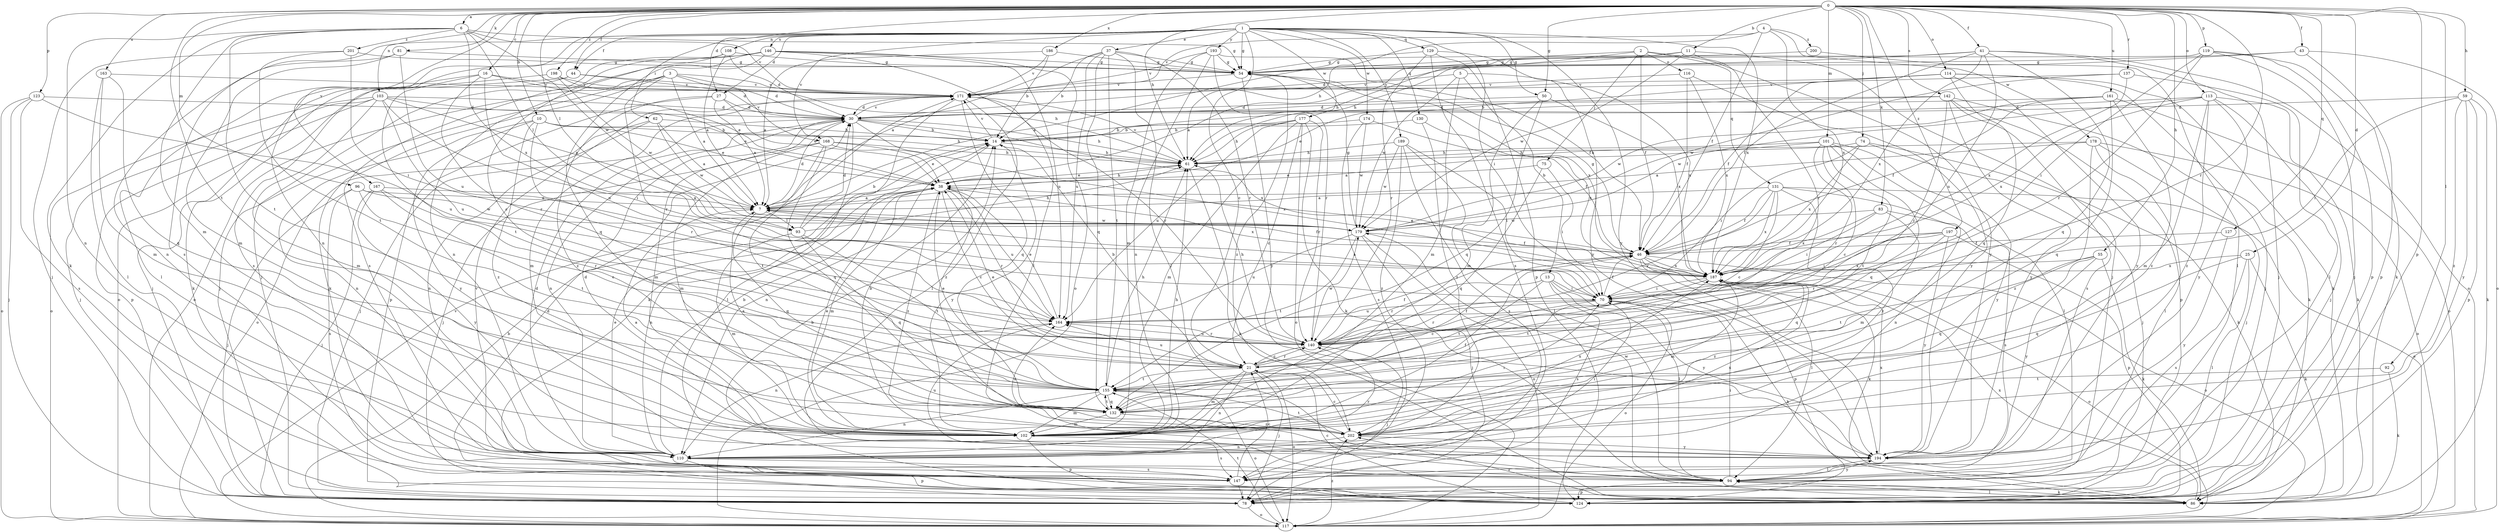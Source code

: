 strict digraph  {
0;
1;
2;
3;
4;
5;
6;
7;
10;
11;
13;
14;
16;
21;
25;
27;
30;
37;
38;
41;
43;
44;
46;
50;
54;
55;
59;
61;
62;
70;
74;
75;
78;
81;
83;
86;
92;
93;
94;
96;
101;
102;
103;
108;
110;
113;
114;
116;
117;
119;
123;
124;
127;
129;
130;
131;
132;
137;
140;
142;
146;
147;
155;
161;
163;
164;
167;
168;
171;
174;
177;
178;
179;
186;
187;
189;
193;
194;
197;
198;
200;
201;
202;
0 -> 6  [label=a];
0 -> 10  [label=b];
0 -> 11  [label=b];
0 -> 16  [label=c];
0 -> 25  [label=d];
0 -> 27  [label=d];
0 -> 41  [label=f];
0 -> 43  [label=f];
0 -> 44  [label=f];
0 -> 50  [label=g];
0 -> 55  [label=h];
0 -> 59  [label=h];
0 -> 61  [label=h];
0 -> 74  [label=j];
0 -> 81  [label=k];
0 -> 83  [label=k];
0 -> 92  [label=l];
0 -> 93  [label=l];
0 -> 96  [label=m];
0 -> 101  [label=m];
0 -> 103  [label=n];
0 -> 113  [label=o];
0 -> 114  [label=o];
0 -> 119  [label=p];
0 -> 123  [label=p];
0 -> 124  [label=p];
0 -> 127  [label=q];
0 -> 137  [label=r];
0 -> 140  [label=r];
0 -> 142  [label=s];
0 -> 155  [label=t];
0 -> 161  [label=u];
0 -> 163  [label=u];
0 -> 167  [label=v];
0 -> 186  [label=x];
0 -> 197  [label=z];
0 -> 198  [label=z];
1 -> 21  [label=c];
1 -> 27  [label=d];
1 -> 37  [label=e];
1 -> 44  [label=f];
1 -> 50  [label=g];
1 -> 54  [label=g];
1 -> 62  [label=i];
1 -> 70  [label=i];
1 -> 108  [label=n];
1 -> 110  [label=n];
1 -> 129  [label=q];
1 -> 130  [label=q];
1 -> 146  [label=s];
1 -> 147  [label=s];
1 -> 168  [label=v];
1 -> 174  [label=w];
1 -> 177  [label=w];
1 -> 187  [label=x];
1 -> 189  [label=y];
1 -> 193  [label=y];
1 -> 194  [label=y];
2 -> 7  [label=a];
2 -> 46  [label=f];
2 -> 61  [label=h];
2 -> 75  [label=j];
2 -> 116  [label=o];
2 -> 131  [label=q];
2 -> 194  [label=y];
3 -> 7  [label=a];
3 -> 30  [label=d];
3 -> 78  [label=j];
3 -> 86  [label=k];
3 -> 117  [label=o];
3 -> 140  [label=r];
3 -> 168  [label=v];
3 -> 171  [label=v];
4 -> 46  [label=f];
4 -> 61  [label=h];
4 -> 171  [label=v];
4 -> 178  [label=w];
4 -> 187  [label=x];
4 -> 200  [label=z];
5 -> 13  [label=b];
5 -> 102  [label=m];
5 -> 171  [label=v];
5 -> 179  [label=w];
5 -> 187  [label=x];
6 -> 54  [label=g];
6 -> 86  [label=k];
6 -> 93  [label=l];
6 -> 102  [label=m];
6 -> 110  [label=n];
6 -> 155  [label=t];
6 -> 171  [label=v];
6 -> 179  [label=w];
6 -> 187  [label=x];
6 -> 201  [label=z];
7 -> 30  [label=d];
7 -> 46  [label=f];
7 -> 93  [label=l];
7 -> 132  [label=q];
7 -> 179  [label=w];
10 -> 14  [label=b];
10 -> 38  [label=e];
10 -> 61  [label=h];
10 -> 110  [label=n];
10 -> 140  [label=r];
10 -> 194  [label=y];
10 -> 202  [label=z];
11 -> 7  [label=a];
11 -> 54  [label=g];
11 -> 78  [label=j];
11 -> 140  [label=r];
11 -> 179  [label=w];
13 -> 70  [label=i];
13 -> 94  [label=l];
13 -> 140  [label=r];
13 -> 147  [label=s];
13 -> 155  [label=t];
13 -> 194  [label=y];
14 -> 61  [label=h];
14 -> 110  [label=n];
14 -> 171  [label=v];
14 -> 194  [label=y];
16 -> 38  [label=e];
16 -> 94  [label=l];
16 -> 140  [label=r];
16 -> 155  [label=t];
16 -> 164  [label=u];
16 -> 171  [label=v];
21 -> 14  [label=b];
21 -> 38  [label=e];
21 -> 46  [label=f];
21 -> 78  [label=j];
21 -> 102  [label=m];
21 -> 110  [label=n];
21 -> 117  [label=o];
21 -> 140  [label=r];
21 -> 155  [label=t];
21 -> 164  [label=u];
25 -> 86  [label=k];
25 -> 94  [label=l];
25 -> 132  [label=q];
25 -> 147  [label=s];
25 -> 187  [label=x];
27 -> 7  [label=a];
27 -> 30  [label=d];
27 -> 38  [label=e];
27 -> 124  [label=p];
27 -> 202  [label=z];
30 -> 14  [label=b];
30 -> 61  [label=h];
30 -> 78  [label=j];
30 -> 94  [label=l];
30 -> 102  [label=m];
30 -> 110  [label=n];
30 -> 171  [label=v];
30 -> 187  [label=x];
30 -> 202  [label=z];
37 -> 7  [label=a];
37 -> 14  [label=b];
37 -> 54  [label=g];
37 -> 94  [label=l];
37 -> 132  [label=q];
37 -> 140  [label=r];
37 -> 155  [label=t];
37 -> 164  [label=u];
38 -> 7  [label=a];
38 -> 21  [label=c];
38 -> 61  [label=h];
38 -> 102  [label=m];
38 -> 110  [label=n];
38 -> 140  [label=r];
38 -> 164  [label=u];
38 -> 187  [label=x];
38 -> 202  [label=z];
41 -> 46  [label=f];
41 -> 54  [label=g];
41 -> 61  [label=h];
41 -> 78  [label=j];
41 -> 117  [label=o];
41 -> 132  [label=q];
41 -> 164  [label=u];
41 -> 187  [label=x];
43 -> 30  [label=d];
43 -> 54  [label=g];
43 -> 117  [label=o];
43 -> 124  [label=p];
44 -> 30  [label=d];
44 -> 86  [label=k];
44 -> 117  [label=o];
44 -> 171  [label=v];
46 -> 38  [label=e];
46 -> 54  [label=g];
46 -> 86  [label=k];
46 -> 94  [label=l];
46 -> 117  [label=o];
46 -> 124  [label=p];
46 -> 187  [label=x];
50 -> 30  [label=d];
50 -> 102  [label=m];
50 -> 132  [label=q];
50 -> 187  [label=x];
54 -> 171  [label=v];
54 -> 187  [label=x];
54 -> 194  [label=y];
54 -> 202  [label=z];
55 -> 86  [label=k];
55 -> 132  [label=q];
55 -> 155  [label=t];
55 -> 187  [label=x];
55 -> 194  [label=y];
59 -> 30  [label=d];
59 -> 70  [label=i];
59 -> 86  [label=k];
59 -> 124  [label=p];
59 -> 194  [label=y];
59 -> 202  [label=z];
61 -> 38  [label=e];
61 -> 86  [label=k];
61 -> 171  [label=v];
62 -> 7  [label=a];
62 -> 14  [label=b];
62 -> 110  [label=n];
62 -> 117  [label=o];
62 -> 179  [label=w];
70 -> 7  [label=a];
70 -> 21  [label=c];
70 -> 46  [label=f];
70 -> 86  [label=k];
70 -> 117  [label=o];
70 -> 140  [label=r];
70 -> 164  [label=u];
74 -> 61  [label=h];
74 -> 70  [label=i];
74 -> 78  [label=j];
74 -> 86  [label=k];
74 -> 187  [label=x];
75 -> 38  [label=e];
75 -> 70  [label=i];
75 -> 132  [label=q];
78 -> 117  [label=o];
81 -> 54  [label=g];
81 -> 102  [label=m];
81 -> 110  [label=n];
81 -> 164  [label=u];
83 -> 70  [label=i];
83 -> 102  [label=m];
83 -> 147  [label=s];
83 -> 179  [label=w];
83 -> 187  [label=x];
86 -> 94  [label=l];
86 -> 187  [label=x];
86 -> 202  [label=z];
92 -> 86  [label=k];
92 -> 155  [label=t];
93 -> 14  [label=b];
93 -> 30  [label=d];
93 -> 61  [label=h];
93 -> 102  [label=m];
93 -> 132  [label=q];
93 -> 155  [label=t];
94 -> 70  [label=i];
94 -> 86  [label=k];
94 -> 124  [label=p];
94 -> 179  [label=w];
94 -> 194  [label=y];
96 -> 7  [label=a];
96 -> 21  [label=c];
96 -> 78  [label=j];
96 -> 147  [label=s];
96 -> 179  [label=w];
101 -> 7  [label=a];
101 -> 21  [label=c];
101 -> 61  [label=h];
101 -> 94  [label=l];
101 -> 132  [label=q];
101 -> 140  [label=r];
101 -> 155  [label=t];
101 -> 194  [label=y];
102 -> 7  [label=a];
102 -> 14  [label=b];
102 -> 30  [label=d];
102 -> 38  [label=e];
102 -> 46  [label=f];
102 -> 61  [label=h];
102 -> 70  [label=i];
102 -> 124  [label=p];
102 -> 147  [label=s];
102 -> 187  [label=x];
103 -> 7  [label=a];
103 -> 30  [label=d];
103 -> 38  [label=e];
103 -> 70  [label=i];
103 -> 78  [label=j];
103 -> 102  [label=m];
103 -> 117  [label=o];
103 -> 124  [label=p];
103 -> 164  [label=u];
108 -> 7  [label=a];
108 -> 21  [label=c];
108 -> 30  [label=d];
108 -> 54  [label=g];
108 -> 147  [label=s];
110 -> 14  [label=b];
110 -> 30  [label=d];
110 -> 38  [label=e];
110 -> 70  [label=i];
110 -> 124  [label=p];
110 -> 140  [label=r];
110 -> 147  [label=s];
110 -> 187  [label=x];
113 -> 30  [label=d];
113 -> 78  [label=j];
113 -> 86  [label=k];
113 -> 102  [label=m];
113 -> 179  [label=w];
113 -> 187  [label=x];
113 -> 194  [label=y];
113 -> 202  [label=z];
114 -> 14  [label=b];
114 -> 46  [label=f];
114 -> 78  [label=j];
114 -> 86  [label=k];
114 -> 132  [label=q];
114 -> 171  [label=v];
114 -> 194  [label=y];
116 -> 46  [label=f];
116 -> 171  [label=v];
116 -> 187  [label=x];
116 -> 194  [label=y];
117 -> 14  [label=b];
117 -> 155  [label=t];
117 -> 171  [label=v];
117 -> 202  [label=z];
119 -> 54  [label=g];
119 -> 70  [label=i];
119 -> 78  [label=j];
119 -> 86  [label=k];
119 -> 124  [label=p];
119 -> 140  [label=r];
123 -> 30  [label=d];
123 -> 78  [label=j];
123 -> 117  [label=o];
123 -> 147  [label=s];
123 -> 164  [label=u];
124 -> 14  [label=b];
124 -> 21  [label=c];
124 -> 30  [label=d];
127 -> 46  [label=f];
127 -> 194  [label=y];
129 -> 54  [label=g];
129 -> 124  [label=p];
129 -> 140  [label=r];
129 -> 147  [label=s];
129 -> 194  [label=y];
130 -> 14  [label=b];
130 -> 187  [label=x];
130 -> 202  [label=z];
131 -> 7  [label=a];
131 -> 21  [label=c];
131 -> 46  [label=f];
131 -> 110  [label=n];
131 -> 117  [label=o];
131 -> 140  [label=r];
131 -> 187  [label=x];
131 -> 202  [label=z];
132 -> 7  [label=a];
132 -> 102  [label=m];
132 -> 155  [label=t];
132 -> 202  [label=z];
137 -> 94  [label=l];
137 -> 171  [label=v];
137 -> 179  [label=w];
137 -> 187  [label=x];
140 -> 21  [label=c];
140 -> 46  [label=f];
140 -> 61  [label=h];
140 -> 78  [label=j];
140 -> 164  [label=u];
140 -> 179  [label=w];
142 -> 30  [label=d];
142 -> 38  [label=e];
142 -> 86  [label=k];
142 -> 124  [label=p];
142 -> 140  [label=r];
142 -> 147  [label=s];
142 -> 194  [label=y];
146 -> 54  [label=g];
146 -> 78  [label=j];
146 -> 94  [label=l];
146 -> 110  [label=n];
146 -> 117  [label=o];
146 -> 132  [label=q];
146 -> 147  [label=s];
146 -> 164  [label=u];
147 -> 21  [label=c];
147 -> 78  [label=j];
147 -> 171  [label=v];
155 -> 38  [label=e];
155 -> 61  [label=h];
155 -> 102  [label=m];
155 -> 110  [label=n];
155 -> 117  [label=o];
155 -> 132  [label=q];
161 -> 30  [label=d];
161 -> 46  [label=f];
161 -> 117  [label=o];
161 -> 132  [label=q];
161 -> 179  [label=w];
161 -> 202  [label=z];
163 -> 94  [label=l];
163 -> 102  [label=m];
163 -> 132  [label=q];
163 -> 171  [label=v];
164 -> 38  [label=e];
164 -> 110  [label=n];
164 -> 140  [label=r];
167 -> 7  [label=a];
167 -> 78  [label=j];
167 -> 140  [label=r];
167 -> 155  [label=t];
167 -> 194  [label=y];
168 -> 38  [label=e];
168 -> 61  [label=h];
168 -> 78  [label=j];
168 -> 102  [label=m];
168 -> 132  [label=q];
168 -> 155  [label=t];
168 -> 187  [label=x];
171 -> 30  [label=d];
171 -> 86  [label=k];
171 -> 94  [label=l];
171 -> 102  [label=m];
171 -> 132  [label=q];
171 -> 140  [label=r];
174 -> 14  [label=b];
174 -> 46  [label=f];
174 -> 147  [label=s];
174 -> 179  [label=w];
177 -> 14  [label=b];
177 -> 21  [label=c];
177 -> 61  [label=h];
177 -> 86  [label=k];
177 -> 102  [label=m];
177 -> 117  [label=o];
177 -> 140  [label=r];
177 -> 164  [label=u];
178 -> 7  [label=a];
178 -> 61  [label=h];
178 -> 78  [label=j];
178 -> 94  [label=l];
178 -> 117  [label=o];
178 -> 202  [label=z];
179 -> 46  [label=f];
179 -> 54  [label=g];
179 -> 78  [label=j];
179 -> 117  [label=o];
179 -> 155  [label=t];
179 -> 164  [label=u];
186 -> 7  [label=a];
186 -> 14  [label=b];
186 -> 54  [label=g];
186 -> 171  [label=v];
187 -> 70  [label=i];
187 -> 102  [label=m];
187 -> 117  [label=o];
187 -> 155  [label=t];
187 -> 202  [label=z];
189 -> 61  [label=h];
189 -> 70  [label=i];
189 -> 94  [label=l];
189 -> 147  [label=s];
189 -> 179  [label=w];
189 -> 202  [label=z];
193 -> 46  [label=f];
193 -> 54  [label=g];
193 -> 102  [label=m];
193 -> 110  [label=n];
193 -> 140  [label=r];
193 -> 171  [label=v];
194 -> 94  [label=l];
194 -> 164  [label=u];
194 -> 187  [label=x];
197 -> 46  [label=f];
197 -> 70  [label=i];
197 -> 124  [label=p];
197 -> 132  [label=q];
197 -> 140  [label=r];
197 -> 194  [label=y];
198 -> 61  [label=h];
198 -> 78  [label=j];
198 -> 171  [label=v];
198 -> 179  [label=w];
200 -> 54  [label=g];
200 -> 94  [label=l];
201 -> 54  [label=g];
201 -> 70  [label=i];
201 -> 78  [label=j];
201 -> 155  [label=t];
202 -> 21  [label=c];
202 -> 110  [label=n];
202 -> 155  [label=t];
202 -> 164  [label=u];
202 -> 194  [label=y];
}
